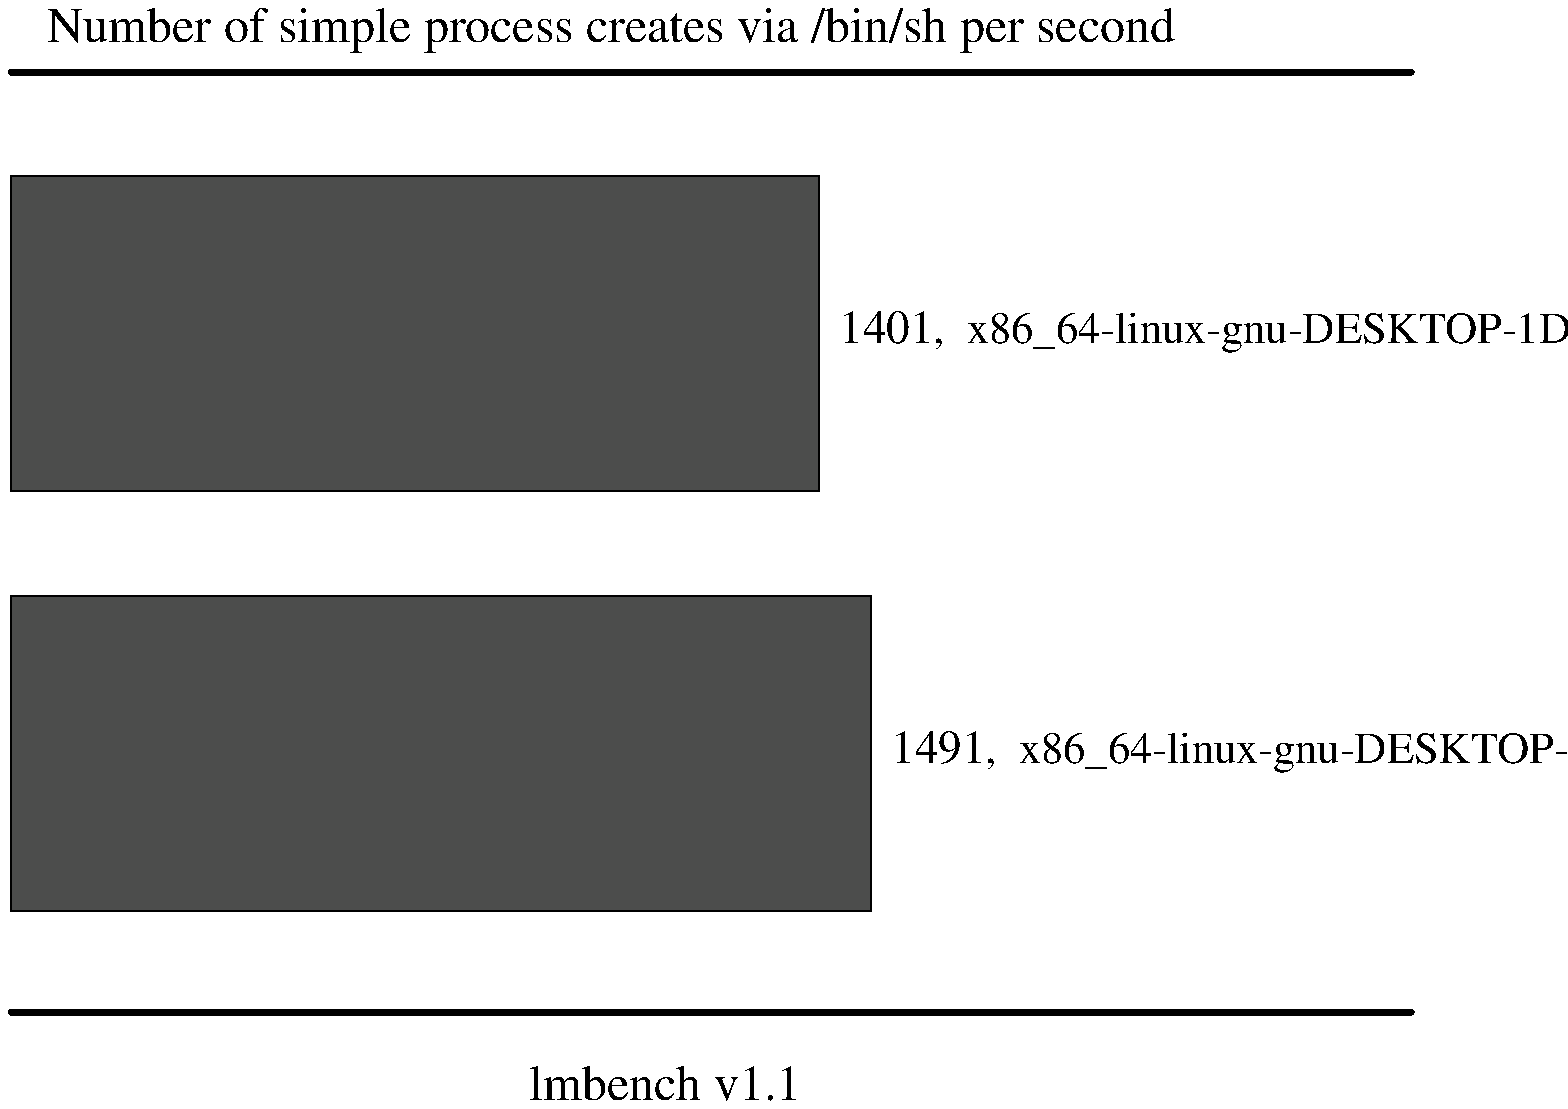.sp .75i
.po .23i
.ft R
.ps 16
.vs 21
.ce 100
\s+2Number of simple process creates via /bin/sh per second\s0
.ce 0
.vs 
.PS
.ps 16
.vs 11
[
# Variables, tweek these.
	fillval = .12		# default fill value boxes
	xsize = 4.3		# width of the graph
	ysize = 4.2		# height of the graph
	n = 2
	boxpercent = 75 / 100
	gap = xsize / n * (1 - boxpercent)
	maxdata = 1491
	yscale = ysize / maxdata
	xscale = xsize / maxdata

# Draw the graph borders 
	O:	box invis ht ysize wid xsize
boxht = ysize / n * boxpercent
box fill .7 wid 1401 * xscale with .nw at O.nw - (0, gap /2 + 0 * (ysize/n))
"\s+11401\s0,  x86_64-linux-gnu-DESKTOP-1DB3BLM Linux 5.10.102.1,\  \s+1713.6250\ usecs\s0" ljust at last box.e + .1,0
box fill .7 wid 1491 * xscale with .nw at O.nw - (0, gap /2 + 1 * (ysize/n))
"\s+11491\s0,  x86_64-linux-gnu-DESKTOP-1DB3BLM Linux 5.10.102.1,\  \s+1670.7901\ usecs\s0" ljust at last box.e + .1,0
]
box invis wid last [].wid + .5 ht last [].ht + .5 with .nw at last [].nw + (-.25, .25)
move to last [].nw + 0,.25
line thick 2 right 7
move to last [].sw - 0,.25
line thick 2 right 7
.PE
.ft
.ps
.vs
.po
.po .5i
.ft R
.ps 16
.vs 21
.sp .5
.ce 100
\s+2lmbench v1.1\s0
.po
.ft
.ps
.vs
.ce 0
